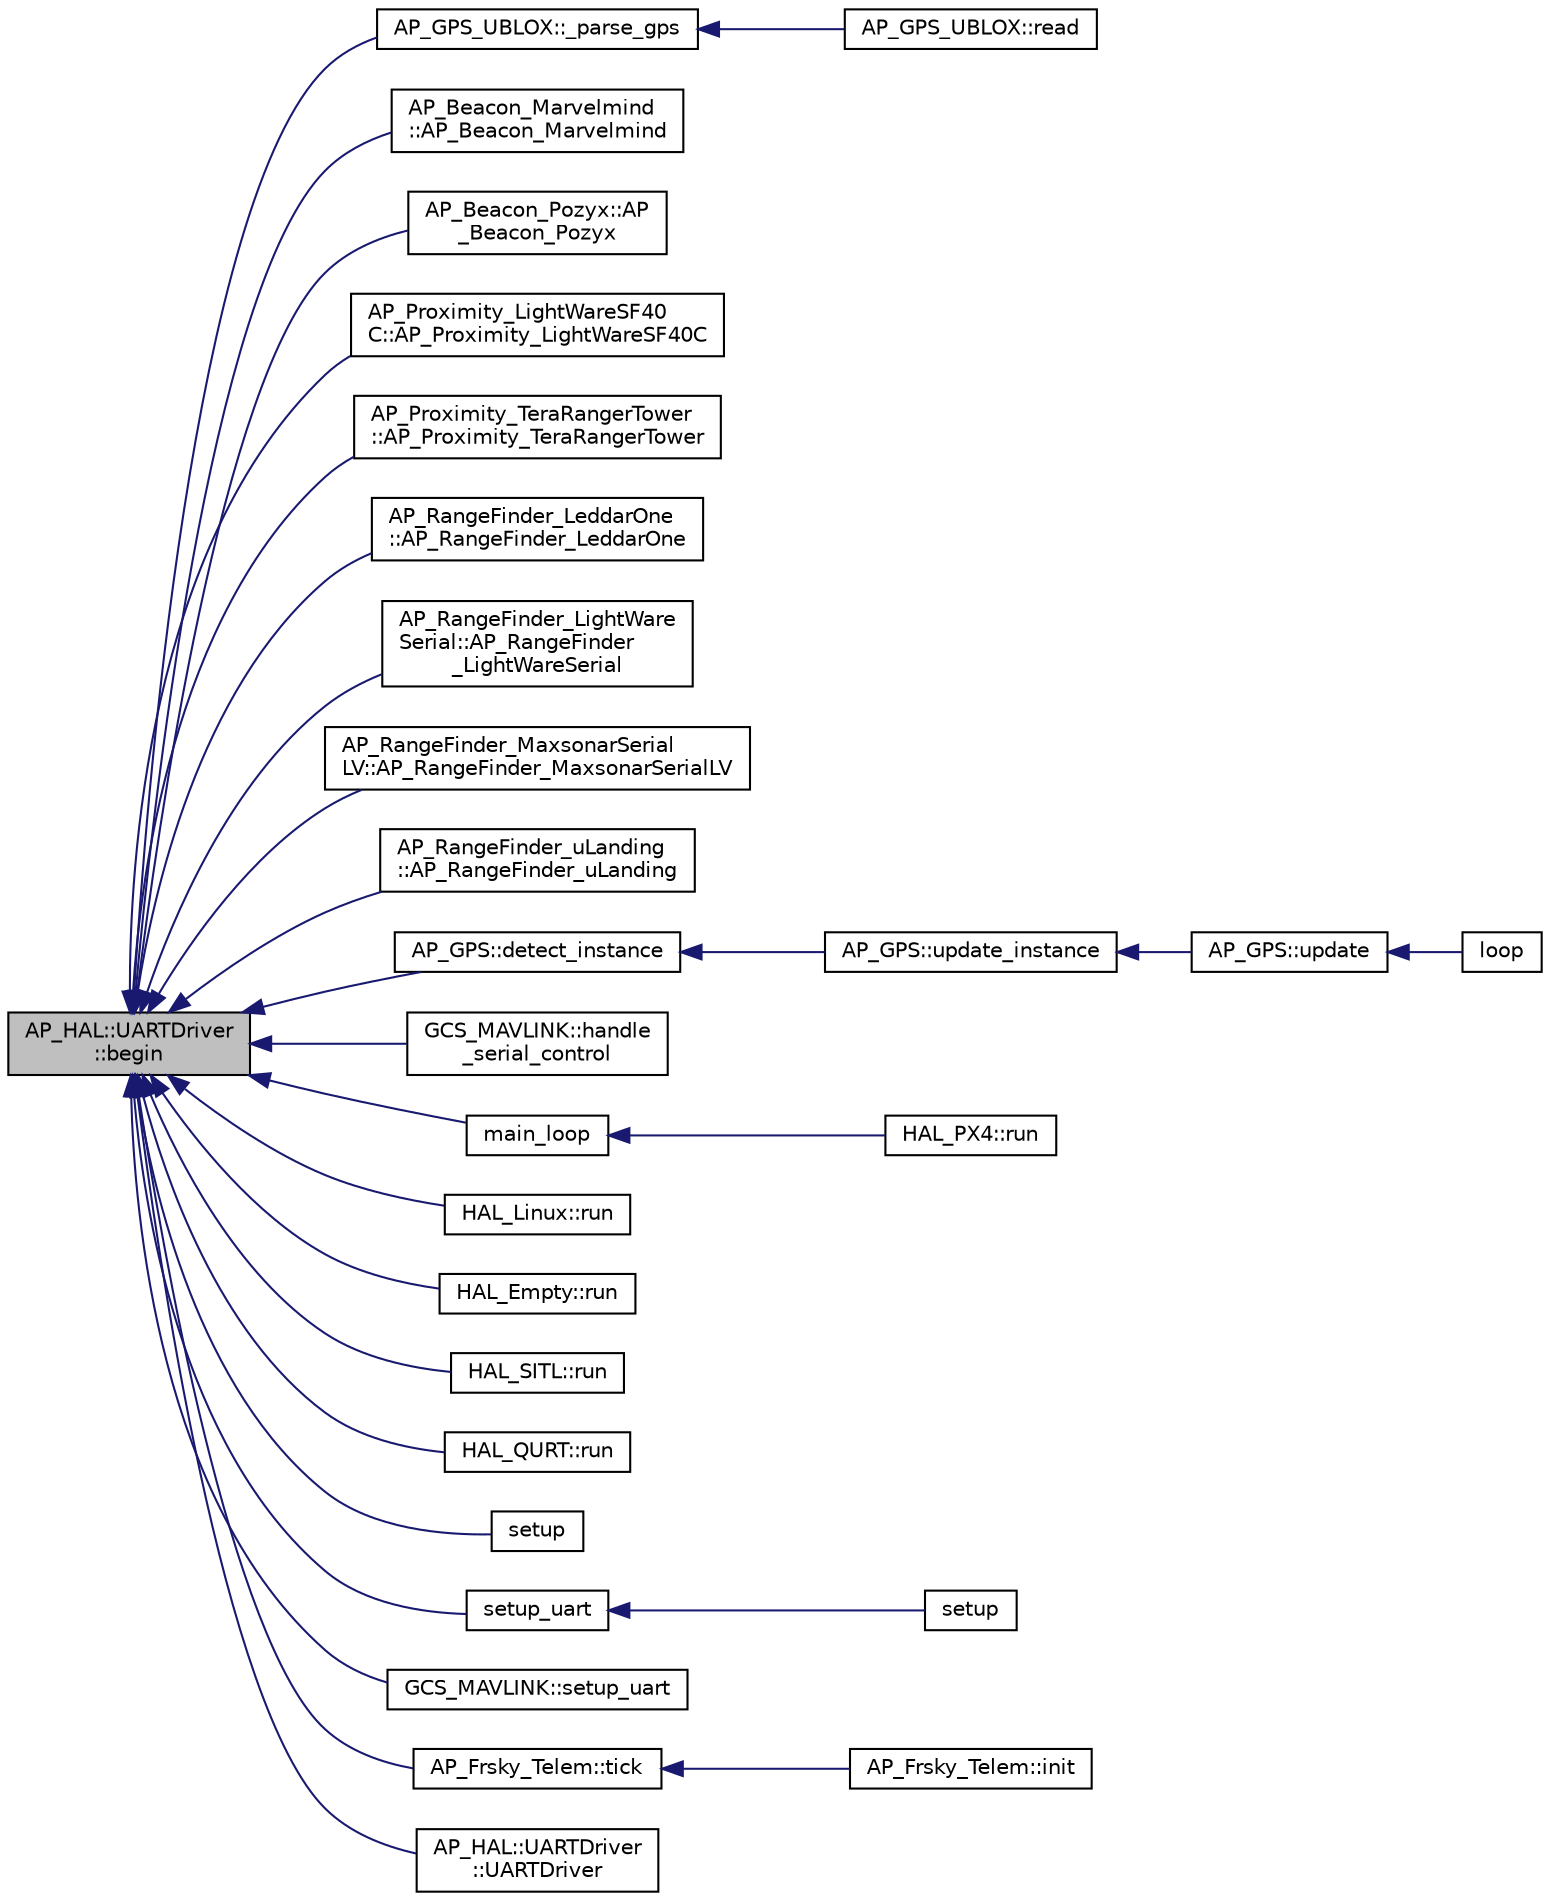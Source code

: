digraph "AP_HAL::UARTDriver::begin"
{
 // INTERACTIVE_SVG=YES
  edge [fontname="Helvetica",fontsize="10",labelfontname="Helvetica",labelfontsize="10"];
  node [fontname="Helvetica",fontsize="10",shape=record];
  rankdir="LR";
  Node1 [label="AP_HAL::UARTDriver\l::begin",height=0.2,width=0.4,color="black", fillcolor="grey75", style="filled", fontcolor="black"];
  Node1 -> Node2 [dir="back",color="midnightblue",fontsize="10",style="solid",fontname="Helvetica"];
  Node2 [label="AP_GPS_UBLOX::_parse_gps",height=0.2,width=0.4,color="black", fillcolor="white", style="filled",URL="$classAP__GPS__UBLOX.html#a16ae8ab4b0babfbc2245beb0a438ec33"];
  Node2 -> Node3 [dir="back",color="midnightblue",fontsize="10",style="solid",fontname="Helvetica"];
  Node3 [label="AP_GPS_UBLOX::read",height=0.2,width=0.4,color="black", fillcolor="white", style="filled",URL="$classAP__GPS__UBLOX.html#a09825f5ca37ee9bdb5e0939a4073a84e"];
  Node1 -> Node4 [dir="back",color="midnightblue",fontsize="10",style="solid",fontname="Helvetica"];
  Node4 [label="AP_Beacon_Marvelmind\l::AP_Beacon_Marvelmind",height=0.2,width=0.4,color="black", fillcolor="white", style="filled",URL="$classAP__Beacon__Marvelmind.html#a4c08f55db7763f7fe3696882fb8badbe"];
  Node1 -> Node5 [dir="back",color="midnightblue",fontsize="10",style="solid",fontname="Helvetica"];
  Node5 [label="AP_Beacon_Pozyx::AP\l_Beacon_Pozyx",height=0.2,width=0.4,color="black", fillcolor="white", style="filled",URL="$classAP__Beacon__Pozyx.html#af04a9586164ad91c2fb27adc8fdbcf3e"];
  Node1 -> Node6 [dir="back",color="midnightblue",fontsize="10",style="solid",fontname="Helvetica"];
  Node6 [label="AP_Proximity_LightWareSF40\lC::AP_Proximity_LightWareSF40C",height=0.2,width=0.4,color="black", fillcolor="white", style="filled",URL="$classAP__Proximity__LightWareSF40C.html#a5c2fc4063a2ca5aed46cf8906e26d5c8"];
  Node1 -> Node7 [dir="back",color="midnightblue",fontsize="10",style="solid",fontname="Helvetica"];
  Node7 [label="AP_Proximity_TeraRangerTower\l::AP_Proximity_TeraRangerTower",height=0.2,width=0.4,color="black", fillcolor="white", style="filled",URL="$classAP__Proximity__TeraRangerTower.html#a71cb30c6fe9b3850d6a9f172c5e3550d"];
  Node1 -> Node8 [dir="back",color="midnightblue",fontsize="10",style="solid",fontname="Helvetica"];
  Node8 [label="AP_RangeFinder_LeddarOne\l::AP_RangeFinder_LeddarOne",height=0.2,width=0.4,color="black", fillcolor="white", style="filled",URL="$classAP__RangeFinder__LeddarOne.html#afe62befa48e9caebd2d3e9b227c8519b"];
  Node1 -> Node9 [dir="back",color="midnightblue",fontsize="10",style="solid",fontname="Helvetica"];
  Node9 [label="AP_RangeFinder_LightWare\lSerial::AP_RangeFinder\l_LightWareSerial",height=0.2,width=0.4,color="black", fillcolor="white", style="filled",URL="$classAP__RangeFinder__LightWareSerial.html#a1e1c2db82dc21ab575aeaa8e1bc878da"];
  Node1 -> Node10 [dir="back",color="midnightblue",fontsize="10",style="solid",fontname="Helvetica"];
  Node10 [label="AP_RangeFinder_MaxsonarSerial\lLV::AP_RangeFinder_MaxsonarSerialLV",height=0.2,width=0.4,color="black", fillcolor="white", style="filled",URL="$classAP__RangeFinder__MaxsonarSerialLV.html#a624ffd0eeaf5d4ee9f9e481720c258ef"];
  Node1 -> Node11 [dir="back",color="midnightblue",fontsize="10",style="solid",fontname="Helvetica"];
  Node11 [label="AP_RangeFinder_uLanding\l::AP_RangeFinder_uLanding",height=0.2,width=0.4,color="black", fillcolor="white", style="filled",URL="$classAP__RangeFinder__uLanding.html#a8860a7bd3f570b5ad2510e24440a8029"];
  Node1 -> Node12 [dir="back",color="midnightblue",fontsize="10",style="solid",fontname="Helvetica"];
  Node12 [label="AP_GPS::detect_instance",height=0.2,width=0.4,color="black", fillcolor="white", style="filled",URL="$classAP__GPS.html#a4bdd5c70ed358b4147a58c7d09f040dd"];
  Node12 -> Node13 [dir="back",color="midnightblue",fontsize="10",style="solid",fontname="Helvetica"];
  Node13 [label="AP_GPS::update_instance",height=0.2,width=0.4,color="black", fillcolor="white", style="filled",URL="$classAP__GPS.html#a83302e8b52e5d01ae67375b3542eb460"];
  Node13 -> Node14 [dir="back",color="midnightblue",fontsize="10",style="solid",fontname="Helvetica"];
  Node14 [label="AP_GPS::update",height=0.2,width=0.4,color="black", fillcolor="white", style="filled",URL="$classAP__GPS.html#afe04427a47ab5e630cb979815abd911e"];
  Node14 -> Node15 [dir="back",color="midnightblue",fontsize="10",style="solid",fontname="Helvetica"];
  Node15 [label="loop",height=0.2,width=0.4,color="black", fillcolor="white", style="filled",URL="$GPS__AUTO__test_8cpp.html#afe461d27b9c48d5921c00d521181f12f"];
  Node1 -> Node16 [dir="back",color="midnightblue",fontsize="10",style="solid",fontname="Helvetica"];
  Node16 [label="GCS_MAVLINK::handle\l_serial_control",height=0.2,width=0.4,color="black", fillcolor="white", style="filled",URL="$structGCS__MAVLINK.html#adecc982b9dd27229f29b0756733ed137"];
  Node1 -> Node17 [dir="back",color="midnightblue",fontsize="10",style="solid",fontname="Helvetica"];
  Node17 [label="main_loop",height=0.2,width=0.4,color="black", fillcolor="white", style="filled",URL="$HAL__PX4__Class_8cpp.html#a9bd6e6ad19a651d2c83ab3edb8d51924"];
  Node17 -> Node18 [dir="back",color="midnightblue",fontsize="10",style="solid",fontname="Helvetica"];
  Node18 [label="HAL_PX4::run",height=0.2,width=0.4,color="black", fillcolor="white", style="filled",URL="$classHAL__PX4.html#aa6fa9699a474be4e451d7135bf407259"];
  Node1 -> Node19 [dir="back",color="midnightblue",fontsize="10",style="solid",fontname="Helvetica"];
  Node19 [label="HAL_Linux::run",height=0.2,width=0.4,color="black", fillcolor="white", style="filled",URL="$classHAL__Linux.html#a9b8394eb66ea6d3d5539aaaf47c3bf80"];
  Node1 -> Node20 [dir="back",color="midnightblue",fontsize="10",style="solid",fontname="Helvetica"];
  Node20 [label="HAL_Empty::run",height=0.2,width=0.4,color="black", fillcolor="white", style="filled",URL="$classHAL__Empty.html#ae8a0753f0bf4a4d00e5c771ecaae0a14"];
  Node1 -> Node21 [dir="back",color="midnightblue",fontsize="10",style="solid",fontname="Helvetica"];
  Node21 [label="HAL_SITL::run",height=0.2,width=0.4,color="black", fillcolor="white", style="filled",URL="$classHAL__SITL.html#add0e35ac5a212a6b187c55186c8f026a"];
  Node1 -> Node22 [dir="back",color="midnightblue",fontsize="10",style="solid",fontname="Helvetica"];
  Node22 [label="HAL_QURT::run",height=0.2,width=0.4,color="black", fillcolor="white", style="filled",URL="$classHAL__QURT.html#a7cb90b613730829561df2721e90f6994"];
  Node1 -> Node23 [dir="back",color="midnightblue",fontsize="10",style="solid",fontname="Helvetica"];
  Node23 [label="setup",height=0.2,width=0.4,color="black", fillcolor="white", style="filled",URL="$GPS__UBLOX__passthrough_8cpp.html#a4fc01d736fe50cf5b977f755b675f11d"];
  Node1 -> Node24 [dir="back",color="midnightblue",fontsize="10",style="solid",fontname="Helvetica"];
  Node24 [label="setup_uart",height=0.2,width=0.4,color="black", fillcolor="white", style="filled",URL="$UART__test_8cpp.html#a437f0b278eef26b876fd7f0e4cf85503"];
  Node24 -> Node25 [dir="back",color="midnightblue",fontsize="10",style="solid",fontname="Helvetica"];
  Node25 [label="setup",height=0.2,width=0.4,color="black", fillcolor="white", style="filled",URL="$UART__test_8cpp.html#a4fc01d736fe50cf5b977f755b675f11d"];
  Node1 -> Node26 [dir="back",color="midnightblue",fontsize="10",style="solid",fontname="Helvetica"];
  Node26 [label="GCS_MAVLINK::setup_uart",height=0.2,width=0.4,color="black", fillcolor="white", style="filled",URL="$structGCS__MAVLINK.html#a0680c93d81d7de3273931c5bccc890f5"];
  Node1 -> Node27 [dir="back",color="midnightblue",fontsize="10",style="solid",fontname="Helvetica"];
  Node27 [label="AP_Frsky_Telem::tick",height=0.2,width=0.4,color="black", fillcolor="white", style="filled",URL="$classAP__Frsky__Telem.html#a0561090507069cfa867a71763e9cf52f"];
  Node27 -> Node28 [dir="back",color="midnightblue",fontsize="10",style="solid",fontname="Helvetica"];
  Node28 [label="AP_Frsky_Telem::init",height=0.2,width=0.4,color="black", fillcolor="white", style="filled",URL="$classAP__Frsky__Telem.html#a85793f92cf5c6c01c6335db43a65579a"];
  Node1 -> Node29 [dir="back",color="midnightblue",fontsize="10",style="solid",fontname="Helvetica"];
  Node29 [label="AP_HAL::UARTDriver\l::UARTDriver",height=0.2,width=0.4,color="black", fillcolor="white", style="filled",URL="$classAP__HAL_1_1UARTDriver.html#a22005a4ba685f3b397f83372450c0efb"];
}
